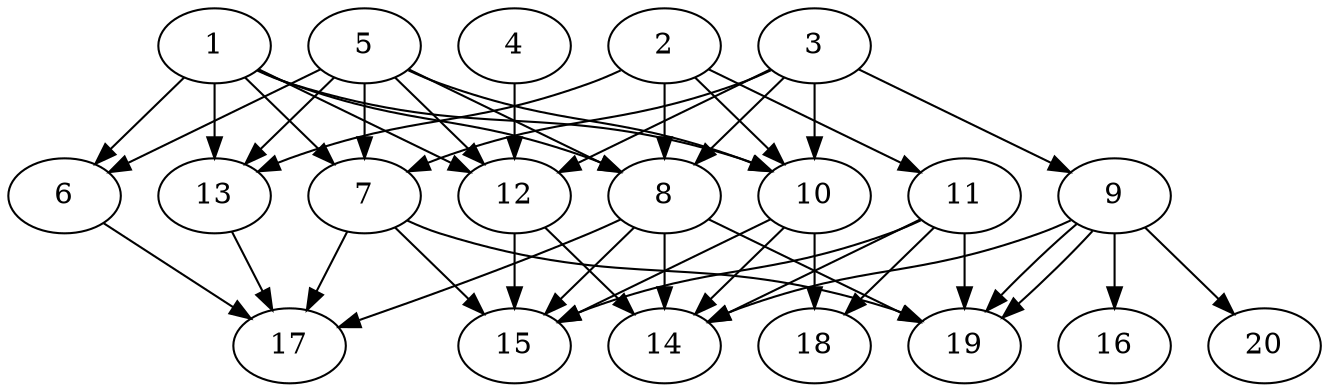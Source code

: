 // DAG automatically generated by daggen at Wed Jul 24 21:20:53 2019
// ./daggen --dot -n 20 --ccr 0.5 --fat 0.8 --regular 0.5 --density 0.7 --mindata 5242880 --maxdata 52428800 
digraph G {
  1 [size="61632512", alpha="0.20", expect_size="30816256"] 
  1 -> 6 [size ="30816256"]
  1 -> 7 [size ="30816256"]
  1 -> 8 [size ="30816256"]
  1 -> 10 [size ="30816256"]
  1 -> 12 [size ="30816256"]
  1 -> 13 [size ="30816256"]
  2 [size="82542592", alpha="0.17", expect_size="41271296"] 
  2 -> 8 [size ="41271296"]
  2 -> 10 [size ="41271296"]
  2 -> 11 [size ="41271296"]
  2 -> 13 [size ="41271296"]
  3 [size="38590464", alpha="0.10", expect_size="19295232"] 
  3 -> 7 [size ="19295232"]
  3 -> 8 [size ="19295232"]
  3 -> 9 [size ="19295232"]
  3 -> 10 [size ="19295232"]
  3 -> 12 [size ="19295232"]
  4 [size="48789504", alpha="0.14", expect_size="24394752"] 
  4 -> 12 [size ="24394752"]
  5 [size="36845568", alpha="0.05", expect_size="18422784"] 
  5 -> 6 [size ="18422784"]
  5 -> 7 [size ="18422784"]
  5 -> 8 [size ="18422784"]
  5 -> 10 [size ="18422784"]
  5 -> 12 [size ="18422784"]
  5 -> 13 [size ="18422784"]
  6 [size="37562368", alpha="0.13", expect_size="18781184"] 
  6 -> 17 [size ="18781184"]
  7 [size="55275520", alpha="0.08", expect_size="27637760"] 
  7 -> 15 [size ="27637760"]
  7 -> 17 [size ="27637760"]
  7 -> 19 [size ="27637760"]
  8 [size="100943872", alpha="0.00", expect_size="50471936"] 
  8 -> 14 [size ="50471936"]
  8 -> 15 [size ="50471936"]
  8 -> 17 [size ="50471936"]
  8 -> 19 [size ="50471936"]
  9 [size="18923520", alpha="0.00", expect_size="9461760"] 
  9 -> 14 [size ="9461760"]
  9 -> 16 [size ="9461760"]
  9 -> 19 [size ="9461760"]
  9 -> 19 [size ="9461760"]
  9 -> 20 [size ="9461760"]
  10 [size="60768256", alpha="0.08", expect_size="30384128"] 
  10 -> 14 [size ="30384128"]
  10 -> 15 [size ="30384128"]
  10 -> 18 [size ="30384128"]
  11 [size="27648000", alpha="0.19", expect_size="13824000"] 
  11 -> 14 [size ="13824000"]
  11 -> 15 [size ="13824000"]
  11 -> 18 [size ="13824000"]
  11 -> 19 [size ="13824000"]
  12 [size="27248640", alpha="0.17", expect_size="13624320"] 
  12 -> 14 [size ="13624320"]
  12 -> 15 [size ="13624320"]
  13 [size="13594624", alpha="0.02", expect_size="6797312"] 
  13 -> 17 [size ="6797312"]
  14 [size="61480960", alpha="0.12", expect_size="30740480"] 
  15 [size="34004992", alpha="0.08", expect_size="17002496"] 
  16 [size="55928832", alpha="0.16", expect_size="27964416"] 
  17 [size="24231936", alpha="0.12", expect_size="12115968"] 
  18 [size="62361600", alpha="0.04", expect_size="31180800"] 
  19 [size="63008768", alpha="0.18", expect_size="31504384"] 
  20 [size="65112064", alpha="0.12", expect_size="32556032"] 
}
